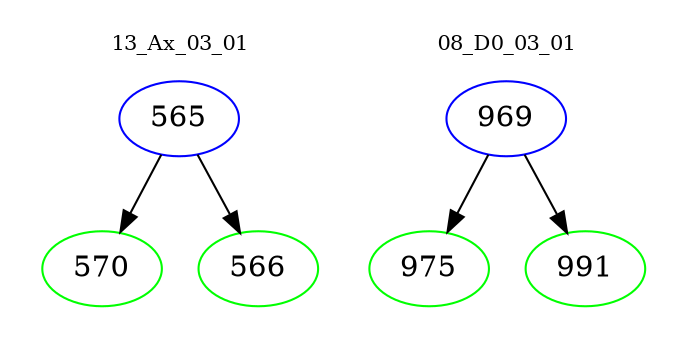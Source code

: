 digraph{
subgraph cluster_0 {
color = white
label = "13_Ax_03_01";
fontsize=10;
T0_565 [label="565", color="blue"]
T0_565 -> T0_570 [color="black"]
T0_570 [label="570", color="green"]
T0_565 -> T0_566 [color="black"]
T0_566 [label="566", color="green"]
}
subgraph cluster_1 {
color = white
label = "08_D0_03_01";
fontsize=10;
T1_969 [label="969", color="blue"]
T1_969 -> T1_975 [color="black"]
T1_975 [label="975", color="green"]
T1_969 -> T1_991 [color="black"]
T1_991 [label="991", color="green"]
}
}
